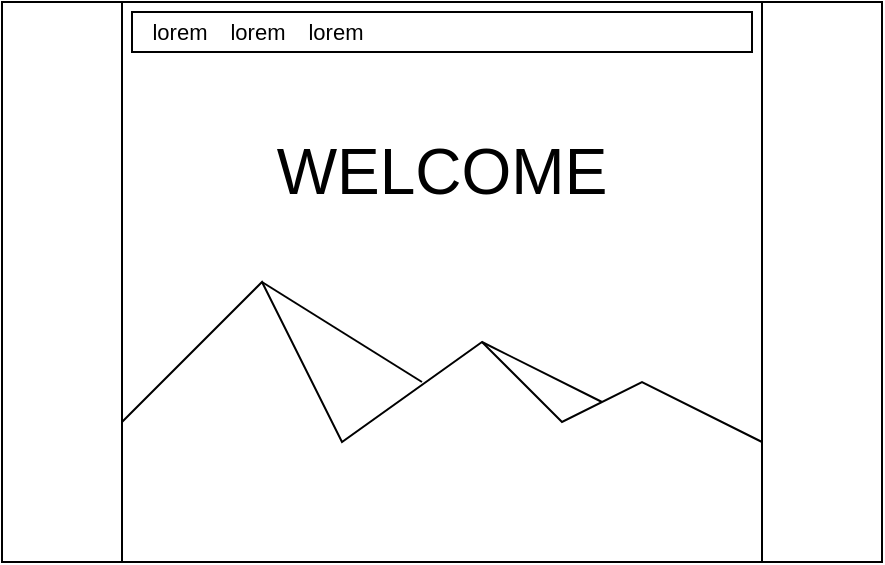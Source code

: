 <mxfile>
    <diagram id="uoIdPFsYYdHaKgKW_FGR" name="Page-1">
        <mxGraphModel dx="593" dy="496" grid="1" gridSize="10" guides="1" tooltips="1" connect="1" arrows="1" fold="1" page="1" pageScale="1" pageWidth="850" pageHeight="1100" math="0" shadow="0">
            <root>
                <mxCell id="0"/>
                <mxCell id="1" parent="0"/>
                <mxCell id="2" value="" style="rounded=0;whiteSpace=wrap;html=1;" vertex="1" parent="1">
                    <mxGeometry x="40" y="40" width="440" height="280" as="geometry"/>
                </mxCell>
                <mxCell id="3" value="" style="rounded=0;whiteSpace=wrap;html=1;" vertex="1" parent="1">
                    <mxGeometry x="100" y="40" width="320" height="280" as="geometry"/>
                </mxCell>
                <mxCell id="4" value="" style="endArrow=none;html=1;entryX=0;entryY=0.75;entryDx=0;entryDy=0;endFill=0;rounded=0;" edge="1" parent="1" source="3" target="3">
                    <mxGeometry width="50" height="50" relative="1" as="geometry">
                        <mxPoint x="310" y="230" as="sourcePoint"/>
                        <mxPoint x="360" y="180" as="targetPoint"/>
                        <Array as="points">
                            <mxPoint x="360" y="230"/>
                            <mxPoint x="320" y="250"/>
                            <mxPoint x="280" y="210"/>
                            <mxPoint x="210" y="260"/>
                            <mxPoint x="170" y="180"/>
                        </Array>
                    </mxGeometry>
                </mxCell>
                <mxCell id="5" value="" style="endArrow=none;html=1;rounded=0;" edge="1" parent="1">
                    <mxGeometry width="50" height="50" relative="1" as="geometry">
                        <mxPoint x="250" y="230" as="sourcePoint"/>
                        <mxPoint x="170" y="180" as="targetPoint"/>
                    </mxGeometry>
                </mxCell>
                <mxCell id="6" value="" style="endArrow=none;html=1;rounded=0;" edge="1" parent="1">
                    <mxGeometry width="50" height="50" relative="1" as="geometry">
                        <mxPoint x="340" y="240" as="sourcePoint"/>
                        <mxPoint x="280" y="210" as="targetPoint"/>
                    </mxGeometry>
                </mxCell>
                <mxCell id="7" value="WELCOME" style="text;html=1;strokeColor=none;fillColor=none;align=center;verticalAlign=middle;whiteSpace=wrap;rounded=0;fontSize=32;" vertex="1" parent="1">
                    <mxGeometry x="175" y="110" width="170" height="30" as="geometry"/>
                </mxCell>
                <mxCell id="12" value="" style="group" vertex="1" connectable="0" parent="1">
                    <mxGeometry x="105" y="40" width="310" height="30" as="geometry"/>
                </mxCell>
                <mxCell id="8" value="" style="rounded=0;whiteSpace=wrap;html=1;fontSize=32;" vertex="1" parent="12">
                    <mxGeometry y="5" width="310" height="20" as="geometry"/>
                </mxCell>
                <mxCell id="9" value="lorem" style="text;html=1;strokeColor=none;fillColor=none;align=center;verticalAlign=middle;whiteSpace=wrap;rounded=0;fontSize=11;" vertex="1" parent="12">
                    <mxGeometry width="48.438" height="30" as="geometry"/>
                </mxCell>
                <mxCell id="10" value="lorem" style="text;html=1;strokeColor=none;fillColor=none;align=center;verticalAlign=middle;whiteSpace=wrap;rounded=0;fontSize=11;" vertex="1" parent="12">
                    <mxGeometry x="38.75" width="48.438" height="30" as="geometry"/>
                </mxCell>
                <mxCell id="11" value="lorem" style="text;html=1;strokeColor=none;fillColor=none;align=center;verticalAlign=middle;whiteSpace=wrap;rounded=0;fontSize=11;" vertex="1" parent="12">
                    <mxGeometry x="77.5" width="48.438" height="30" as="geometry"/>
                </mxCell>
            </root>
        </mxGraphModel>
    </diagram>
</mxfile>